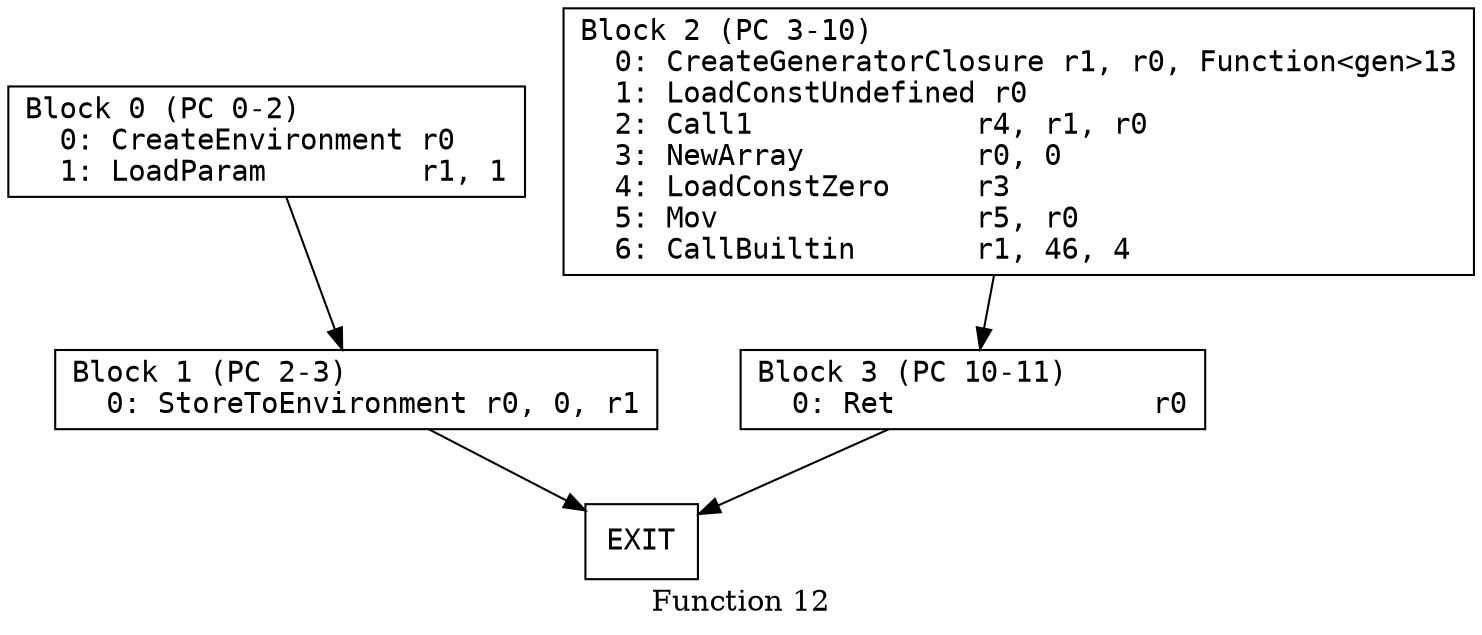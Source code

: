 // Function 12 from flow_control
// Generated from data/flow_control.dot

digraph {
  rankdir=TB;
  node [shape=box, fontname="monospace"];

  label = "Function 12";
  style = filled;
  color = lightgrey;

  f12_n0 [ label = "Block 0 (PC 0-2)\l  0: CreateEnvironment r0\l  1: LoadParam         r1, 1\l" ]
  f12_n1 [ label = "Block 1 (PC 2-3)\l  0: StoreToEnvironment r0, 0, r1\l" ]
  f12_n2 [ label = "Block 2 (PC 3-10)\l  0: CreateGeneratorClosure r1, r0, Function<gen>13\l  1: LoadConstUndefined r0\l  2: Call1             r4, r1, r0\l  3: NewArray          r0, 0\l  4: LoadConstZero     r3\l  5: Mov               r5, r0\l  6: CallBuiltin       r1, 46, 4\l" ]
  f12_n3 [ label = "Block 3 (PC 10-11)\l  0: Ret               r0\l" ]
  f12_n4 [ label = "EXIT" ]

  f12_n0 -> f12_n1
  f12_n1 -> f12_n4
  f12_n2 -> f12_n3
  f12_n3 -> f12_n4
}
